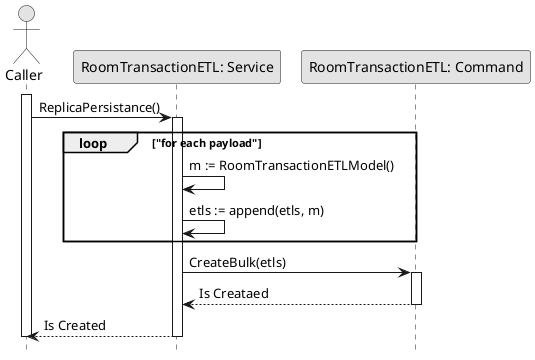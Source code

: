 @startuml CreateRoomTransactionETL

skinparam ConditionStyle hline
skinparam Monochrome true
skinparam Shadowing false
hide footbox

actor Caller
participant "RoomTransactionETL: Service" as RoomTransactionETLService
participant "RoomTransactionETL: Command" as RoomTransactionETLCommand

activate Caller

Caller->RoomTransactionETLService: ReplicaPersistance()
activate RoomTransactionETLService

loop "for each payload"
    RoomTransactionETLService->RoomTransactionETLService: m := RoomTransactionETLModel()
    RoomTransactionETLService->RoomTransactionETLService: etls := append(etls, m)
end

RoomTransactionETLService->RoomTransactionETLCommand: CreateBulk(etls)
activate RoomTransactionETLCommand
RoomTransactionETLCommand-->RoomTransactionETLService: Is Creataed
deactivate RoomTransactionETLCommand
RoomTransactionETLService-->Caller: Is Created
deactivate RoomTransactionETLService

deactivate Caller

@enduml